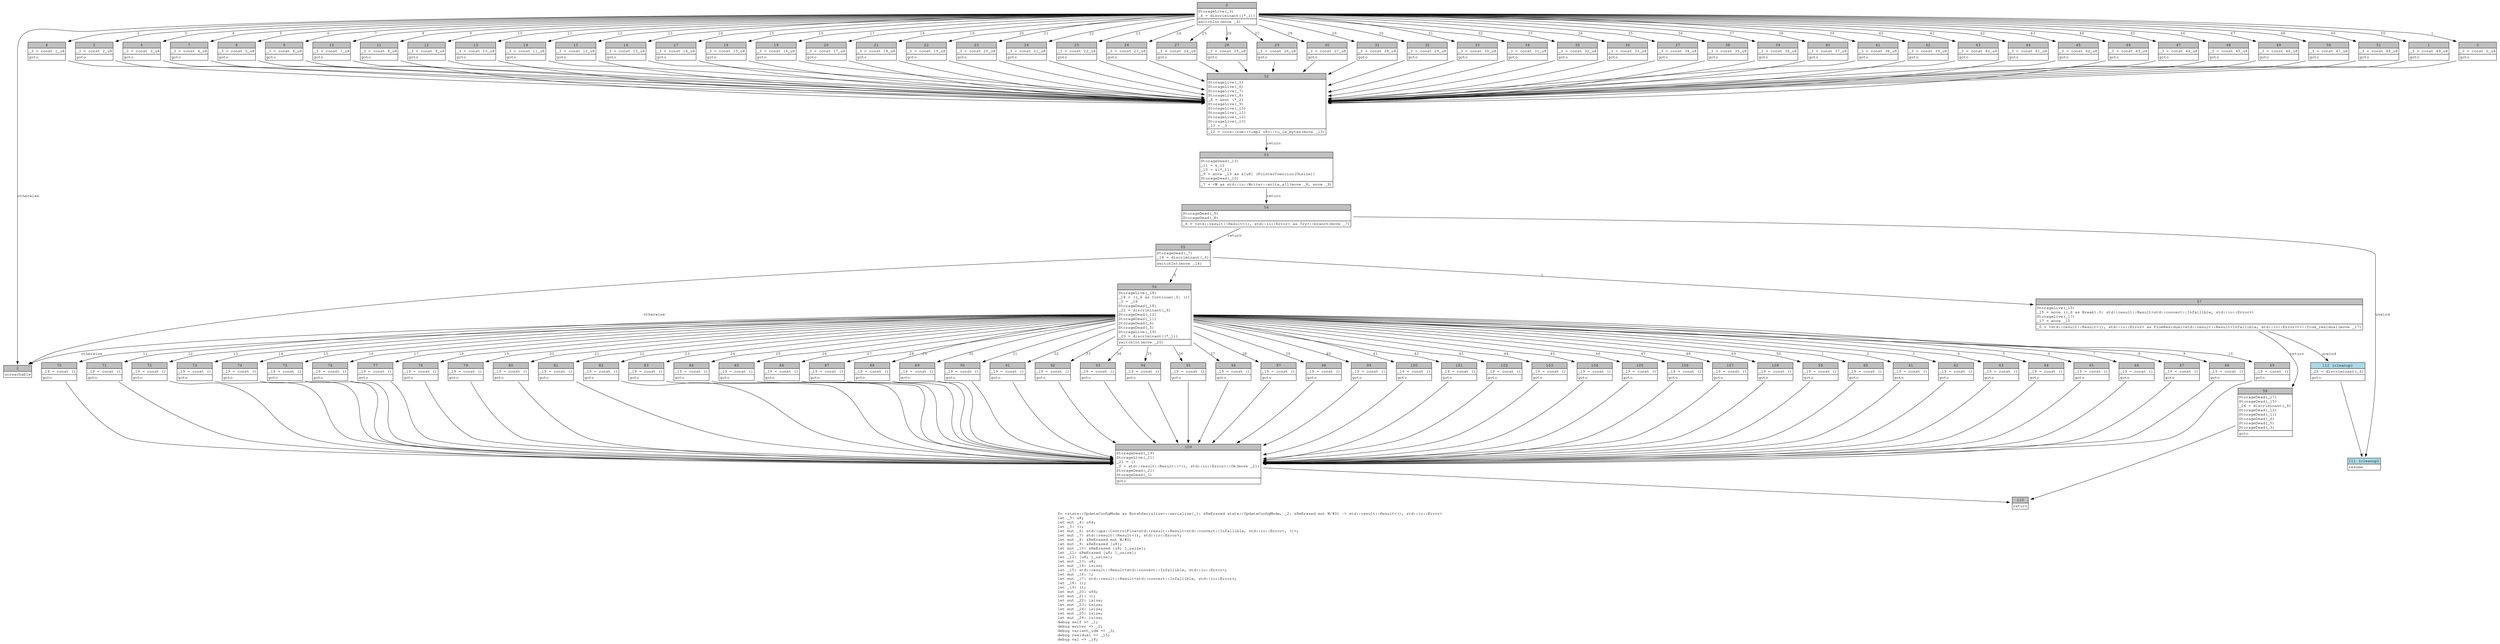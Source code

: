 digraph Mir_0_10928 {
    graph [fontname="Courier, monospace"];
    node [fontname="Courier, monospace"];
    edge [fontname="Courier, monospace"];
    label=<fn &lt;state::UpdateConfigMode as BorshSerialize&gt;::serialize(_1: &amp;ReErased state::UpdateConfigMode, _2: &amp;ReErased mut W/#0) -&gt; std::result::Result&lt;(), std::io::Error&gt;<br align="left"/>let _3: u8;<br align="left"/>let mut _4: u64;<br align="left"/>let _5: ();<br align="left"/>let mut _6: std::ops::ControlFlow&lt;std::result::Result&lt;std::convert::Infallible, std::io::Error&gt;, ()&gt;;<br align="left"/>let mut _7: std::result::Result&lt;(), std::io::Error&gt;;<br align="left"/>let mut _8: &amp;ReErased mut W/#0;<br align="left"/>let mut _9: &amp;ReErased [u8];<br align="left"/>let mut _10: &amp;ReErased [u8; 1_usize];<br align="left"/>let _11: &amp;ReErased [u8; 1_usize];<br align="left"/>let _12: [u8; 1_usize];<br align="left"/>let mut _13: u8;<br align="left"/>let mut _14: isize;<br align="left"/>let _15: std::result::Result&lt;std::convert::Infallible, std::io::Error&gt;;<br align="left"/>let mut _16: !;<br align="left"/>let mut _17: std::result::Result&lt;std::convert::Infallible, std::io::Error&gt;;<br align="left"/>let _18: ();<br align="left"/>let _19: ();<br align="left"/>let mut _20: u64;<br align="left"/>let mut _21: ();<br align="left"/>let mut _22: isize;<br align="left"/>let mut _23: isize;<br align="left"/>let mut _24: isize;<br align="left"/>let mut _25: isize;<br align="left"/>let mut _26: isize;<br align="left"/>debug self =&gt; _1;<br align="left"/>debug writer =&gt; _2;<br align="left"/>debug variant_idx =&gt; _3;<br align="left"/>debug residual =&gt; _15;<br align="left"/>debug val =&gt; _18;<br align="left"/>>;
    bb0__0_10928 [shape="none", label=<<table border="0" cellborder="1" cellspacing="0"><tr><td bgcolor="gray" align="center" colspan="1">0</td></tr><tr><td align="left" balign="left">StorageLive(_3)<br/>_4 = discriminant((*_1))<br/></td></tr><tr><td align="left">switchInt(move _4)</td></tr></table>>];
    bb1__0_10928 [shape="none", label=<<table border="0" cellborder="1" cellspacing="0"><tr><td bgcolor="gray" align="center" colspan="1">1</td></tr><tr><td align="left" balign="left">_3 = const 49_u8<br/></td></tr><tr><td align="left">goto</td></tr></table>>];
    bb2__0_10928 [shape="none", label=<<table border="0" cellborder="1" cellspacing="0"><tr><td bgcolor="gray" align="center" colspan="1">2</td></tr><tr><td align="left">unreachable</td></tr></table>>];
    bb3__0_10928 [shape="none", label=<<table border="0" cellborder="1" cellspacing="0"><tr><td bgcolor="gray" align="center" colspan="1">3</td></tr><tr><td align="left" balign="left">_3 = const 0_u8<br/></td></tr><tr><td align="left">goto</td></tr></table>>];
    bb4__0_10928 [shape="none", label=<<table border="0" cellborder="1" cellspacing="0"><tr><td bgcolor="gray" align="center" colspan="1">4</td></tr><tr><td align="left" balign="left">_3 = const 1_u8<br/></td></tr><tr><td align="left">goto</td></tr></table>>];
    bb5__0_10928 [shape="none", label=<<table border="0" cellborder="1" cellspacing="0"><tr><td bgcolor="gray" align="center" colspan="1">5</td></tr><tr><td align="left" balign="left">_3 = const 2_u8<br/></td></tr><tr><td align="left">goto</td></tr></table>>];
    bb6__0_10928 [shape="none", label=<<table border="0" cellborder="1" cellspacing="0"><tr><td bgcolor="gray" align="center" colspan="1">6</td></tr><tr><td align="left" balign="left">_3 = const 3_u8<br/></td></tr><tr><td align="left">goto</td></tr></table>>];
    bb7__0_10928 [shape="none", label=<<table border="0" cellborder="1" cellspacing="0"><tr><td bgcolor="gray" align="center" colspan="1">7</td></tr><tr><td align="left" balign="left">_3 = const 4_u8<br/></td></tr><tr><td align="left">goto</td></tr></table>>];
    bb8__0_10928 [shape="none", label=<<table border="0" cellborder="1" cellspacing="0"><tr><td bgcolor="gray" align="center" colspan="1">8</td></tr><tr><td align="left" balign="left">_3 = const 5_u8<br/></td></tr><tr><td align="left">goto</td></tr></table>>];
    bb9__0_10928 [shape="none", label=<<table border="0" cellborder="1" cellspacing="0"><tr><td bgcolor="gray" align="center" colspan="1">9</td></tr><tr><td align="left" balign="left">_3 = const 6_u8<br/></td></tr><tr><td align="left">goto</td></tr></table>>];
    bb10__0_10928 [shape="none", label=<<table border="0" cellborder="1" cellspacing="0"><tr><td bgcolor="gray" align="center" colspan="1">10</td></tr><tr><td align="left" balign="left">_3 = const 7_u8<br/></td></tr><tr><td align="left">goto</td></tr></table>>];
    bb11__0_10928 [shape="none", label=<<table border="0" cellborder="1" cellspacing="0"><tr><td bgcolor="gray" align="center" colspan="1">11</td></tr><tr><td align="left" balign="left">_3 = const 8_u8<br/></td></tr><tr><td align="left">goto</td></tr></table>>];
    bb12__0_10928 [shape="none", label=<<table border="0" cellborder="1" cellspacing="0"><tr><td bgcolor="gray" align="center" colspan="1">12</td></tr><tr><td align="left" balign="left">_3 = const 9_u8<br/></td></tr><tr><td align="left">goto</td></tr></table>>];
    bb13__0_10928 [shape="none", label=<<table border="0" cellborder="1" cellspacing="0"><tr><td bgcolor="gray" align="center" colspan="1">13</td></tr><tr><td align="left" balign="left">_3 = const 10_u8<br/></td></tr><tr><td align="left">goto</td></tr></table>>];
    bb14__0_10928 [shape="none", label=<<table border="0" cellborder="1" cellspacing="0"><tr><td bgcolor="gray" align="center" colspan="1">14</td></tr><tr><td align="left" balign="left">_3 = const 11_u8<br/></td></tr><tr><td align="left">goto</td></tr></table>>];
    bb15__0_10928 [shape="none", label=<<table border="0" cellborder="1" cellspacing="0"><tr><td bgcolor="gray" align="center" colspan="1">15</td></tr><tr><td align="left" balign="left">_3 = const 12_u8<br/></td></tr><tr><td align="left">goto</td></tr></table>>];
    bb16__0_10928 [shape="none", label=<<table border="0" cellborder="1" cellspacing="0"><tr><td bgcolor="gray" align="center" colspan="1">16</td></tr><tr><td align="left" balign="left">_3 = const 13_u8<br/></td></tr><tr><td align="left">goto</td></tr></table>>];
    bb17__0_10928 [shape="none", label=<<table border="0" cellborder="1" cellspacing="0"><tr><td bgcolor="gray" align="center" colspan="1">17</td></tr><tr><td align="left" balign="left">_3 = const 14_u8<br/></td></tr><tr><td align="left">goto</td></tr></table>>];
    bb18__0_10928 [shape="none", label=<<table border="0" cellborder="1" cellspacing="0"><tr><td bgcolor="gray" align="center" colspan="1">18</td></tr><tr><td align="left" balign="left">_3 = const 15_u8<br/></td></tr><tr><td align="left">goto</td></tr></table>>];
    bb19__0_10928 [shape="none", label=<<table border="0" cellborder="1" cellspacing="0"><tr><td bgcolor="gray" align="center" colspan="1">19</td></tr><tr><td align="left" balign="left">_3 = const 16_u8<br/></td></tr><tr><td align="left">goto</td></tr></table>>];
    bb20__0_10928 [shape="none", label=<<table border="0" cellborder="1" cellspacing="0"><tr><td bgcolor="gray" align="center" colspan="1">20</td></tr><tr><td align="left" balign="left">_3 = const 17_u8<br/></td></tr><tr><td align="left">goto</td></tr></table>>];
    bb21__0_10928 [shape="none", label=<<table border="0" cellborder="1" cellspacing="0"><tr><td bgcolor="gray" align="center" colspan="1">21</td></tr><tr><td align="left" balign="left">_3 = const 18_u8<br/></td></tr><tr><td align="left">goto</td></tr></table>>];
    bb22__0_10928 [shape="none", label=<<table border="0" cellborder="1" cellspacing="0"><tr><td bgcolor="gray" align="center" colspan="1">22</td></tr><tr><td align="left" balign="left">_3 = const 19_u8<br/></td></tr><tr><td align="left">goto</td></tr></table>>];
    bb23__0_10928 [shape="none", label=<<table border="0" cellborder="1" cellspacing="0"><tr><td bgcolor="gray" align="center" colspan="1">23</td></tr><tr><td align="left" balign="left">_3 = const 20_u8<br/></td></tr><tr><td align="left">goto</td></tr></table>>];
    bb24__0_10928 [shape="none", label=<<table border="0" cellborder="1" cellspacing="0"><tr><td bgcolor="gray" align="center" colspan="1">24</td></tr><tr><td align="left" balign="left">_3 = const 21_u8<br/></td></tr><tr><td align="left">goto</td></tr></table>>];
    bb25__0_10928 [shape="none", label=<<table border="0" cellborder="1" cellspacing="0"><tr><td bgcolor="gray" align="center" colspan="1">25</td></tr><tr><td align="left" balign="left">_3 = const 22_u8<br/></td></tr><tr><td align="left">goto</td></tr></table>>];
    bb26__0_10928 [shape="none", label=<<table border="0" cellborder="1" cellspacing="0"><tr><td bgcolor="gray" align="center" colspan="1">26</td></tr><tr><td align="left" balign="left">_3 = const 23_u8<br/></td></tr><tr><td align="left">goto</td></tr></table>>];
    bb27__0_10928 [shape="none", label=<<table border="0" cellborder="1" cellspacing="0"><tr><td bgcolor="gray" align="center" colspan="1">27</td></tr><tr><td align="left" balign="left">_3 = const 24_u8<br/></td></tr><tr><td align="left">goto</td></tr></table>>];
    bb28__0_10928 [shape="none", label=<<table border="0" cellborder="1" cellspacing="0"><tr><td bgcolor="gray" align="center" colspan="1">28</td></tr><tr><td align="left" balign="left">_3 = const 25_u8<br/></td></tr><tr><td align="left">goto</td></tr></table>>];
    bb29__0_10928 [shape="none", label=<<table border="0" cellborder="1" cellspacing="0"><tr><td bgcolor="gray" align="center" colspan="1">29</td></tr><tr><td align="left" balign="left">_3 = const 26_u8<br/></td></tr><tr><td align="left">goto</td></tr></table>>];
    bb30__0_10928 [shape="none", label=<<table border="0" cellborder="1" cellspacing="0"><tr><td bgcolor="gray" align="center" colspan="1">30</td></tr><tr><td align="left" balign="left">_3 = const 27_u8<br/></td></tr><tr><td align="left">goto</td></tr></table>>];
    bb31__0_10928 [shape="none", label=<<table border="0" cellborder="1" cellspacing="0"><tr><td bgcolor="gray" align="center" colspan="1">31</td></tr><tr><td align="left" balign="left">_3 = const 28_u8<br/></td></tr><tr><td align="left">goto</td></tr></table>>];
    bb32__0_10928 [shape="none", label=<<table border="0" cellborder="1" cellspacing="0"><tr><td bgcolor="gray" align="center" colspan="1">32</td></tr><tr><td align="left" balign="left">_3 = const 29_u8<br/></td></tr><tr><td align="left">goto</td></tr></table>>];
    bb33__0_10928 [shape="none", label=<<table border="0" cellborder="1" cellspacing="0"><tr><td bgcolor="gray" align="center" colspan="1">33</td></tr><tr><td align="left" balign="left">_3 = const 30_u8<br/></td></tr><tr><td align="left">goto</td></tr></table>>];
    bb34__0_10928 [shape="none", label=<<table border="0" cellborder="1" cellspacing="0"><tr><td bgcolor="gray" align="center" colspan="1">34</td></tr><tr><td align="left" balign="left">_3 = const 31_u8<br/></td></tr><tr><td align="left">goto</td></tr></table>>];
    bb35__0_10928 [shape="none", label=<<table border="0" cellborder="1" cellspacing="0"><tr><td bgcolor="gray" align="center" colspan="1">35</td></tr><tr><td align="left" balign="left">_3 = const 32_u8<br/></td></tr><tr><td align="left">goto</td></tr></table>>];
    bb36__0_10928 [shape="none", label=<<table border="0" cellborder="1" cellspacing="0"><tr><td bgcolor="gray" align="center" colspan="1">36</td></tr><tr><td align="left" balign="left">_3 = const 33_u8<br/></td></tr><tr><td align="left">goto</td></tr></table>>];
    bb37__0_10928 [shape="none", label=<<table border="0" cellborder="1" cellspacing="0"><tr><td bgcolor="gray" align="center" colspan="1">37</td></tr><tr><td align="left" balign="left">_3 = const 34_u8<br/></td></tr><tr><td align="left">goto</td></tr></table>>];
    bb38__0_10928 [shape="none", label=<<table border="0" cellborder="1" cellspacing="0"><tr><td bgcolor="gray" align="center" colspan="1">38</td></tr><tr><td align="left" balign="left">_3 = const 35_u8<br/></td></tr><tr><td align="left">goto</td></tr></table>>];
    bb39__0_10928 [shape="none", label=<<table border="0" cellborder="1" cellspacing="0"><tr><td bgcolor="gray" align="center" colspan="1">39</td></tr><tr><td align="left" balign="left">_3 = const 36_u8<br/></td></tr><tr><td align="left">goto</td></tr></table>>];
    bb40__0_10928 [shape="none", label=<<table border="0" cellborder="1" cellspacing="0"><tr><td bgcolor="gray" align="center" colspan="1">40</td></tr><tr><td align="left" balign="left">_3 = const 37_u8<br/></td></tr><tr><td align="left">goto</td></tr></table>>];
    bb41__0_10928 [shape="none", label=<<table border="0" cellborder="1" cellspacing="0"><tr><td bgcolor="gray" align="center" colspan="1">41</td></tr><tr><td align="left" balign="left">_3 = const 38_u8<br/></td></tr><tr><td align="left">goto</td></tr></table>>];
    bb42__0_10928 [shape="none", label=<<table border="0" cellborder="1" cellspacing="0"><tr><td bgcolor="gray" align="center" colspan="1">42</td></tr><tr><td align="left" balign="left">_3 = const 39_u8<br/></td></tr><tr><td align="left">goto</td></tr></table>>];
    bb43__0_10928 [shape="none", label=<<table border="0" cellborder="1" cellspacing="0"><tr><td bgcolor="gray" align="center" colspan="1">43</td></tr><tr><td align="left" balign="left">_3 = const 40_u8<br/></td></tr><tr><td align="left">goto</td></tr></table>>];
    bb44__0_10928 [shape="none", label=<<table border="0" cellborder="1" cellspacing="0"><tr><td bgcolor="gray" align="center" colspan="1">44</td></tr><tr><td align="left" balign="left">_3 = const 41_u8<br/></td></tr><tr><td align="left">goto</td></tr></table>>];
    bb45__0_10928 [shape="none", label=<<table border="0" cellborder="1" cellspacing="0"><tr><td bgcolor="gray" align="center" colspan="1">45</td></tr><tr><td align="left" balign="left">_3 = const 42_u8<br/></td></tr><tr><td align="left">goto</td></tr></table>>];
    bb46__0_10928 [shape="none", label=<<table border="0" cellborder="1" cellspacing="0"><tr><td bgcolor="gray" align="center" colspan="1">46</td></tr><tr><td align="left" balign="left">_3 = const 43_u8<br/></td></tr><tr><td align="left">goto</td></tr></table>>];
    bb47__0_10928 [shape="none", label=<<table border="0" cellborder="1" cellspacing="0"><tr><td bgcolor="gray" align="center" colspan="1">47</td></tr><tr><td align="left" balign="left">_3 = const 44_u8<br/></td></tr><tr><td align="left">goto</td></tr></table>>];
    bb48__0_10928 [shape="none", label=<<table border="0" cellborder="1" cellspacing="0"><tr><td bgcolor="gray" align="center" colspan="1">48</td></tr><tr><td align="left" balign="left">_3 = const 45_u8<br/></td></tr><tr><td align="left">goto</td></tr></table>>];
    bb49__0_10928 [shape="none", label=<<table border="0" cellborder="1" cellspacing="0"><tr><td bgcolor="gray" align="center" colspan="1">49</td></tr><tr><td align="left" balign="left">_3 = const 46_u8<br/></td></tr><tr><td align="left">goto</td></tr></table>>];
    bb50__0_10928 [shape="none", label=<<table border="0" cellborder="1" cellspacing="0"><tr><td bgcolor="gray" align="center" colspan="1">50</td></tr><tr><td align="left" balign="left">_3 = const 47_u8<br/></td></tr><tr><td align="left">goto</td></tr></table>>];
    bb51__0_10928 [shape="none", label=<<table border="0" cellborder="1" cellspacing="0"><tr><td bgcolor="gray" align="center" colspan="1">51</td></tr><tr><td align="left" balign="left">_3 = const 48_u8<br/></td></tr><tr><td align="left">goto</td></tr></table>>];
    bb52__0_10928 [shape="none", label=<<table border="0" cellborder="1" cellspacing="0"><tr><td bgcolor="gray" align="center" colspan="1">52</td></tr><tr><td align="left" balign="left">StorageLive(_5)<br/>StorageLive(_6)<br/>StorageLive(_7)<br/>StorageLive(_8)<br/>_8 = &amp;mut (*_2)<br/>StorageLive(_9)<br/>StorageLive(_10)<br/>StorageLive(_11)<br/>StorageLive(_12)<br/>StorageLive(_13)<br/>_13 = _3<br/></td></tr><tr><td align="left">_12 = core::num::&lt;impl u8&gt;::to_le_bytes(move _13)</td></tr></table>>];
    bb53__0_10928 [shape="none", label=<<table border="0" cellborder="1" cellspacing="0"><tr><td bgcolor="gray" align="center" colspan="1">53</td></tr><tr><td align="left" balign="left">StorageDead(_13)<br/>_11 = &amp;_12<br/>_10 = &amp;(*_11)<br/>_9 = move _10 as &amp;[u8] (PointerCoercion(Unsize))<br/>StorageDead(_10)<br/></td></tr><tr><td align="left">_7 = &lt;W as std::io::Write&gt;::write_all(move _8, move _9)</td></tr></table>>];
    bb54__0_10928 [shape="none", label=<<table border="0" cellborder="1" cellspacing="0"><tr><td bgcolor="gray" align="center" colspan="1">54</td></tr><tr><td align="left" balign="left">StorageDead(_9)<br/>StorageDead(_8)<br/></td></tr><tr><td align="left">_6 = &lt;std::result::Result&lt;(), std::io::Error&gt; as Try&gt;::branch(move _7)</td></tr></table>>];
    bb55__0_10928 [shape="none", label=<<table border="0" cellborder="1" cellspacing="0"><tr><td bgcolor="gray" align="center" colspan="1">55</td></tr><tr><td align="left" balign="left">StorageDead(_7)<br/>_14 = discriminant(_6)<br/></td></tr><tr><td align="left">switchInt(move _14)</td></tr></table>>];
    bb56__0_10928 [shape="none", label=<<table border="0" cellborder="1" cellspacing="0"><tr><td bgcolor="gray" align="center" colspan="1">56</td></tr><tr><td align="left" balign="left">StorageLive(_18)<br/>_18 = ((_6 as Continue).0: ())<br/>_5 = _18<br/>StorageDead(_18)<br/>_22 = discriminant(_6)<br/>StorageDead(_12)<br/>StorageDead(_11)<br/>StorageDead(_6)<br/>StorageDead(_5)<br/>StorageLive(_19)<br/>_20 = discriminant((*_1))<br/></td></tr><tr><td align="left">switchInt(move _20)</td></tr></table>>];
    bb57__0_10928 [shape="none", label=<<table border="0" cellborder="1" cellspacing="0"><tr><td bgcolor="gray" align="center" colspan="1">57</td></tr><tr><td align="left" balign="left">StorageLive(_15)<br/>_15 = move ((_6 as Break).0: std::result::Result&lt;std::convert::Infallible, std::io::Error&gt;)<br/>StorageLive(_17)<br/>_17 = move _15<br/></td></tr><tr><td align="left">_0 = &lt;std::result::Result&lt;(), std::io::Error&gt; as FromResidual&lt;std::result::Result&lt;Infallible, std::io::Error&gt;&gt;&gt;::from_residual(move _17)</td></tr></table>>];
    bb58__0_10928 [shape="none", label=<<table border="0" cellborder="1" cellspacing="0"><tr><td bgcolor="gray" align="center" colspan="1">58</td></tr><tr><td align="left" balign="left">StorageDead(_17)<br/>StorageDead(_15)<br/>_24 = discriminant(_6)<br/>StorageDead(_12)<br/>StorageDead(_11)<br/>StorageDead(_6)<br/>StorageDead(_5)<br/>StorageDead(_3)<br/></td></tr><tr><td align="left">goto</td></tr></table>>];
    bb59__0_10928 [shape="none", label=<<table border="0" cellborder="1" cellspacing="0"><tr><td bgcolor="gray" align="center" colspan="1">59</td></tr><tr><td align="left" balign="left">_19 = const ()<br/></td></tr><tr><td align="left">goto</td></tr></table>>];
    bb60__0_10928 [shape="none", label=<<table border="0" cellborder="1" cellspacing="0"><tr><td bgcolor="gray" align="center" colspan="1">60</td></tr><tr><td align="left" balign="left">_19 = const ()<br/></td></tr><tr><td align="left">goto</td></tr></table>>];
    bb61__0_10928 [shape="none", label=<<table border="0" cellborder="1" cellspacing="0"><tr><td bgcolor="gray" align="center" colspan="1">61</td></tr><tr><td align="left" balign="left">_19 = const ()<br/></td></tr><tr><td align="left">goto</td></tr></table>>];
    bb62__0_10928 [shape="none", label=<<table border="0" cellborder="1" cellspacing="0"><tr><td bgcolor="gray" align="center" colspan="1">62</td></tr><tr><td align="left" balign="left">_19 = const ()<br/></td></tr><tr><td align="left">goto</td></tr></table>>];
    bb63__0_10928 [shape="none", label=<<table border="0" cellborder="1" cellspacing="0"><tr><td bgcolor="gray" align="center" colspan="1">63</td></tr><tr><td align="left" balign="left">_19 = const ()<br/></td></tr><tr><td align="left">goto</td></tr></table>>];
    bb64__0_10928 [shape="none", label=<<table border="0" cellborder="1" cellspacing="0"><tr><td bgcolor="gray" align="center" colspan="1">64</td></tr><tr><td align="left" balign="left">_19 = const ()<br/></td></tr><tr><td align="left">goto</td></tr></table>>];
    bb65__0_10928 [shape="none", label=<<table border="0" cellborder="1" cellspacing="0"><tr><td bgcolor="gray" align="center" colspan="1">65</td></tr><tr><td align="left" balign="left">_19 = const ()<br/></td></tr><tr><td align="left">goto</td></tr></table>>];
    bb66__0_10928 [shape="none", label=<<table border="0" cellborder="1" cellspacing="0"><tr><td bgcolor="gray" align="center" colspan="1">66</td></tr><tr><td align="left" balign="left">_19 = const ()<br/></td></tr><tr><td align="left">goto</td></tr></table>>];
    bb67__0_10928 [shape="none", label=<<table border="0" cellborder="1" cellspacing="0"><tr><td bgcolor="gray" align="center" colspan="1">67</td></tr><tr><td align="left" balign="left">_19 = const ()<br/></td></tr><tr><td align="left">goto</td></tr></table>>];
    bb68__0_10928 [shape="none", label=<<table border="0" cellborder="1" cellspacing="0"><tr><td bgcolor="gray" align="center" colspan="1">68</td></tr><tr><td align="left" balign="left">_19 = const ()<br/></td></tr><tr><td align="left">goto</td></tr></table>>];
    bb69__0_10928 [shape="none", label=<<table border="0" cellborder="1" cellspacing="0"><tr><td bgcolor="gray" align="center" colspan="1">69</td></tr><tr><td align="left" balign="left">_19 = const ()<br/></td></tr><tr><td align="left">goto</td></tr></table>>];
    bb70__0_10928 [shape="none", label=<<table border="0" cellborder="1" cellspacing="0"><tr><td bgcolor="gray" align="center" colspan="1">70</td></tr><tr><td align="left" balign="left">_19 = const ()<br/></td></tr><tr><td align="left">goto</td></tr></table>>];
    bb71__0_10928 [shape="none", label=<<table border="0" cellborder="1" cellspacing="0"><tr><td bgcolor="gray" align="center" colspan="1">71</td></tr><tr><td align="left" balign="left">_19 = const ()<br/></td></tr><tr><td align="left">goto</td></tr></table>>];
    bb72__0_10928 [shape="none", label=<<table border="0" cellborder="1" cellspacing="0"><tr><td bgcolor="gray" align="center" colspan="1">72</td></tr><tr><td align="left" balign="left">_19 = const ()<br/></td></tr><tr><td align="left">goto</td></tr></table>>];
    bb73__0_10928 [shape="none", label=<<table border="0" cellborder="1" cellspacing="0"><tr><td bgcolor="gray" align="center" colspan="1">73</td></tr><tr><td align="left" balign="left">_19 = const ()<br/></td></tr><tr><td align="left">goto</td></tr></table>>];
    bb74__0_10928 [shape="none", label=<<table border="0" cellborder="1" cellspacing="0"><tr><td bgcolor="gray" align="center" colspan="1">74</td></tr><tr><td align="left" balign="left">_19 = const ()<br/></td></tr><tr><td align="left">goto</td></tr></table>>];
    bb75__0_10928 [shape="none", label=<<table border="0" cellborder="1" cellspacing="0"><tr><td bgcolor="gray" align="center" colspan="1">75</td></tr><tr><td align="left" balign="left">_19 = const ()<br/></td></tr><tr><td align="left">goto</td></tr></table>>];
    bb76__0_10928 [shape="none", label=<<table border="0" cellborder="1" cellspacing="0"><tr><td bgcolor="gray" align="center" colspan="1">76</td></tr><tr><td align="left" balign="left">_19 = const ()<br/></td></tr><tr><td align="left">goto</td></tr></table>>];
    bb77__0_10928 [shape="none", label=<<table border="0" cellborder="1" cellspacing="0"><tr><td bgcolor="gray" align="center" colspan="1">77</td></tr><tr><td align="left" balign="left">_19 = const ()<br/></td></tr><tr><td align="left">goto</td></tr></table>>];
    bb78__0_10928 [shape="none", label=<<table border="0" cellborder="1" cellspacing="0"><tr><td bgcolor="gray" align="center" colspan="1">78</td></tr><tr><td align="left" balign="left">_19 = const ()<br/></td></tr><tr><td align="left">goto</td></tr></table>>];
    bb79__0_10928 [shape="none", label=<<table border="0" cellborder="1" cellspacing="0"><tr><td bgcolor="gray" align="center" colspan="1">79</td></tr><tr><td align="left" balign="left">_19 = const ()<br/></td></tr><tr><td align="left">goto</td></tr></table>>];
    bb80__0_10928 [shape="none", label=<<table border="0" cellborder="1" cellspacing="0"><tr><td bgcolor="gray" align="center" colspan="1">80</td></tr><tr><td align="left" balign="left">_19 = const ()<br/></td></tr><tr><td align="left">goto</td></tr></table>>];
    bb81__0_10928 [shape="none", label=<<table border="0" cellborder="1" cellspacing="0"><tr><td bgcolor="gray" align="center" colspan="1">81</td></tr><tr><td align="left" balign="left">_19 = const ()<br/></td></tr><tr><td align="left">goto</td></tr></table>>];
    bb82__0_10928 [shape="none", label=<<table border="0" cellborder="1" cellspacing="0"><tr><td bgcolor="gray" align="center" colspan="1">82</td></tr><tr><td align="left" balign="left">_19 = const ()<br/></td></tr><tr><td align="left">goto</td></tr></table>>];
    bb83__0_10928 [shape="none", label=<<table border="0" cellborder="1" cellspacing="0"><tr><td bgcolor="gray" align="center" colspan="1">83</td></tr><tr><td align="left" balign="left">_19 = const ()<br/></td></tr><tr><td align="left">goto</td></tr></table>>];
    bb84__0_10928 [shape="none", label=<<table border="0" cellborder="1" cellspacing="0"><tr><td bgcolor="gray" align="center" colspan="1">84</td></tr><tr><td align="left" balign="left">_19 = const ()<br/></td></tr><tr><td align="left">goto</td></tr></table>>];
    bb85__0_10928 [shape="none", label=<<table border="0" cellborder="1" cellspacing="0"><tr><td bgcolor="gray" align="center" colspan="1">85</td></tr><tr><td align="left" balign="left">_19 = const ()<br/></td></tr><tr><td align="left">goto</td></tr></table>>];
    bb86__0_10928 [shape="none", label=<<table border="0" cellborder="1" cellspacing="0"><tr><td bgcolor="gray" align="center" colspan="1">86</td></tr><tr><td align="left" balign="left">_19 = const ()<br/></td></tr><tr><td align="left">goto</td></tr></table>>];
    bb87__0_10928 [shape="none", label=<<table border="0" cellborder="1" cellspacing="0"><tr><td bgcolor="gray" align="center" colspan="1">87</td></tr><tr><td align="left" balign="left">_19 = const ()<br/></td></tr><tr><td align="left">goto</td></tr></table>>];
    bb88__0_10928 [shape="none", label=<<table border="0" cellborder="1" cellspacing="0"><tr><td bgcolor="gray" align="center" colspan="1">88</td></tr><tr><td align="left" balign="left">_19 = const ()<br/></td></tr><tr><td align="left">goto</td></tr></table>>];
    bb89__0_10928 [shape="none", label=<<table border="0" cellborder="1" cellspacing="0"><tr><td bgcolor="gray" align="center" colspan="1">89</td></tr><tr><td align="left" balign="left">_19 = const ()<br/></td></tr><tr><td align="left">goto</td></tr></table>>];
    bb90__0_10928 [shape="none", label=<<table border="0" cellborder="1" cellspacing="0"><tr><td bgcolor="gray" align="center" colspan="1">90</td></tr><tr><td align="left" balign="left">_19 = const ()<br/></td></tr><tr><td align="left">goto</td></tr></table>>];
    bb91__0_10928 [shape="none", label=<<table border="0" cellborder="1" cellspacing="0"><tr><td bgcolor="gray" align="center" colspan="1">91</td></tr><tr><td align="left" balign="left">_19 = const ()<br/></td></tr><tr><td align="left">goto</td></tr></table>>];
    bb92__0_10928 [shape="none", label=<<table border="0" cellborder="1" cellspacing="0"><tr><td bgcolor="gray" align="center" colspan="1">92</td></tr><tr><td align="left" balign="left">_19 = const ()<br/></td></tr><tr><td align="left">goto</td></tr></table>>];
    bb93__0_10928 [shape="none", label=<<table border="0" cellborder="1" cellspacing="0"><tr><td bgcolor="gray" align="center" colspan="1">93</td></tr><tr><td align="left" balign="left">_19 = const ()<br/></td></tr><tr><td align="left">goto</td></tr></table>>];
    bb94__0_10928 [shape="none", label=<<table border="0" cellborder="1" cellspacing="0"><tr><td bgcolor="gray" align="center" colspan="1">94</td></tr><tr><td align="left" balign="left">_19 = const ()<br/></td></tr><tr><td align="left">goto</td></tr></table>>];
    bb95__0_10928 [shape="none", label=<<table border="0" cellborder="1" cellspacing="0"><tr><td bgcolor="gray" align="center" colspan="1">95</td></tr><tr><td align="left" balign="left">_19 = const ()<br/></td></tr><tr><td align="left">goto</td></tr></table>>];
    bb96__0_10928 [shape="none", label=<<table border="0" cellborder="1" cellspacing="0"><tr><td bgcolor="gray" align="center" colspan="1">96</td></tr><tr><td align="left" balign="left">_19 = const ()<br/></td></tr><tr><td align="left">goto</td></tr></table>>];
    bb97__0_10928 [shape="none", label=<<table border="0" cellborder="1" cellspacing="0"><tr><td bgcolor="gray" align="center" colspan="1">97</td></tr><tr><td align="left" balign="left">_19 = const ()<br/></td></tr><tr><td align="left">goto</td></tr></table>>];
    bb98__0_10928 [shape="none", label=<<table border="0" cellborder="1" cellspacing="0"><tr><td bgcolor="gray" align="center" colspan="1">98</td></tr><tr><td align="left" balign="left">_19 = const ()<br/></td></tr><tr><td align="left">goto</td></tr></table>>];
    bb99__0_10928 [shape="none", label=<<table border="0" cellborder="1" cellspacing="0"><tr><td bgcolor="gray" align="center" colspan="1">99</td></tr><tr><td align="left" balign="left">_19 = const ()<br/></td></tr><tr><td align="left">goto</td></tr></table>>];
    bb100__0_10928 [shape="none", label=<<table border="0" cellborder="1" cellspacing="0"><tr><td bgcolor="gray" align="center" colspan="1">100</td></tr><tr><td align="left" balign="left">_19 = const ()<br/></td></tr><tr><td align="left">goto</td></tr></table>>];
    bb101__0_10928 [shape="none", label=<<table border="0" cellborder="1" cellspacing="0"><tr><td bgcolor="gray" align="center" colspan="1">101</td></tr><tr><td align="left" balign="left">_19 = const ()<br/></td></tr><tr><td align="left">goto</td></tr></table>>];
    bb102__0_10928 [shape="none", label=<<table border="0" cellborder="1" cellspacing="0"><tr><td bgcolor="gray" align="center" colspan="1">102</td></tr><tr><td align="left" balign="left">_19 = const ()<br/></td></tr><tr><td align="left">goto</td></tr></table>>];
    bb103__0_10928 [shape="none", label=<<table border="0" cellborder="1" cellspacing="0"><tr><td bgcolor="gray" align="center" colspan="1">103</td></tr><tr><td align="left" balign="left">_19 = const ()<br/></td></tr><tr><td align="left">goto</td></tr></table>>];
    bb104__0_10928 [shape="none", label=<<table border="0" cellborder="1" cellspacing="0"><tr><td bgcolor="gray" align="center" colspan="1">104</td></tr><tr><td align="left" balign="left">_19 = const ()<br/></td></tr><tr><td align="left">goto</td></tr></table>>];
    bb105__0_10928 [shape="none", label=<<table border="0" cellborder="1" cellspacing="0"><tr><td bgcolor="gray" align="center" colspan="1">105</td></tr><tr><td align="left" balign="left">_19 = const ()<br/></td></tr><tr><td align="left">goto</td></tr></table>>];
    bb106__0_10928 [shape="none", label=<<table border="0" cellborder="1" cellspacing="0"><tr><td bgcolor="gray" align="center" colspan="1">106</td></tr><tr><td align="left" balign="left">_19 = const ()<br/></td></tr><tr><td align="left">goto</td></tr></table>>];
    bb107__0_10928 [shape="none", label=<<table border="0" cellborder="1" cellspacing="0"><tr><td bgcolor="gray" align="center" colspan="1">107</td></tr><tr><td align="left" balign="left">_19 = const ()<br/></td></tr><tr><td align="left">goto</td></tr></table>>];
    bb108__0_10928 [shape="none", label=<<table border="0" cellborder="1" cellspacing="0"><tr><td bgcolor="gray" align="center" colspan="1">108</td></tr><tr><td align="left" balign="left">_19 = const ()<br/></td></tr><tr><td align="left">goto</td></tr></table>>];
    bb109__0_10928 [shape="none", label=<<table border="0" cellborder="1" cellspacing="0"><tr><td bgcolor="gray" align="center" colspan="1">109</td></tr><tr><td align="left" balign="left">StorageDead(_19)<br/>StorageLive(_21)<br/>_21 = ()<br/>_0 = std::result::Result::&lt;(), std::io::Error&gt;::Ok(move _21)<br/>StorageDead(_21)<br/>StorageDead(_3)<br/></td></tr><tr><td align="left">goto</td></tr></table>>];
    bb110__0_10928 [shape="none", label=<<table border="0" cellborder="1" cellspacing="0"><tr><td bgcolor="gray" align="center" colspan="1">110</td></tr><tr><td align="left">return</td></tr></table>>];
    bb111__0_10928 [shape="none", label=<<table border="0" cellborder="1" cellspacing="0"><tr><td bgcolor="lightblue" align="center" colspan="1">111 (cleanup)</td></tr><tr><td align="left">resume</td></tr></table>>];
    bb112__0_10928 [shape="none", label=<<table border="0" cellborder="1" cellspacing="0"><tr><td bgcolor="lightblue" align="center" colspan="1">112 (cleanup)</td></tr><tr><td align="left" balign="left">_26 = discriminant(_6)<br/></td></tr><tr><td align="left">goto</td></tr></table>>];
    bb0__0_10928 -> bb3__0_10928 [label="1"];
    bb0__0_10928 -> bb4__0_10928 [label="2"];
    bb0__0_10928 -> bb5__0_10928 [label="3"];
    bb0__0_10928 -> bb6__0_10928 [label="4"];
    bb0__0_10928 -> bb7__0_10928 [label="5"];
    bb0__0_10928 -> bb8__0_10928 [label="6"];
    bb0__0_10928 -> bb9__0_10928 [label="7"];
    bb0__0_10928 -> bb10__0_10928 [label="8"];
    bb0__0_10928 -> bb11__0_10928 [label="9"];
    bb0__0_10928 -> bb12__0_10928 [label="10"];
    bb0__0_10928 -> bb13__0_10928 [label="11"];
    bb0__0_10928 -> bb14__0_10928 [label="12"];
    bb0__0_10928 -> bb15__0_10928 [label="13"];
    bb0__0_10928 -> bb16__0_10928 [label="14"];
    bb0__0_10928 -> bb17__0_10928 [label="15"];
    bb0__0_10928 -> bb18__0_10928 [label="16"];
    bb0__0_10928 -> bb19__0_10928 [label="17"];
    bb0__0_10928 -> bb20__0_10928 [label="18"];
    bb0__0_10928 -> bb21__0_10928 [label="19"];
    bb0__0_10928 -> bb22__0_10928 [label="20"];
    bb0__0_10928 -> bb23__0_10928 [label="21"];
    bb0__0_10928 -> bb24__0_10928 [label="22"];
    bb0__0_10928 -> bb25__0_10928 [label="23"];
    bb0__0_10928 -> bb26__0_10928 [label="24"];
    bb0__0_10928 -> bb27__0_10928 [label="25"];
    bb0__0_10928 -> bb28__0_10928 [label="26"];
    bb0__0_10928 -> bb29__0_10928 [label="27"];
    bb0__0_10928 -> bb30__0_10928 [label="28"];
    bb0__0_10928 -> bb31__0_10928 [label="29"];
    bb0__0_10928 -> bb32__0_10928 [label="30"];
    bb0__0_10928 -> bb33__0_10928 [label="31"];
    bb0__0_10928 -> bb34__0_10928 [label="32"];
    bb0__0_10928 -> bb35__0_10928 [label="33"];
    bb0__0_10928 -> bb36__0_10928 [label="34"];
    bb0__0_10928 -> bb37__0_10928 [label="35"];
    bb0__0_10928 -> bb38__0_10928 [label="36"];
    bb0__0_10928 -> bb39__0_10928 [label="37"];
    bb0__0_10928 -> bb40__0_10928 [label="38"];
    bb0__0_10928 -> bb41__0_10928 [label="39"];
    bb0__0_10928 -> bb42__0_10928 [label="40"];
    bb0__0_10928 -> bb43__0_10928 [label="41"];
    bb0__0_10928 -> bb44__0_10928 [label="42"];
    bb0__0_10928 -> bb45__0_10928 [label="43"];
    bb0__0_10928 -> bb46__0_10928 [label="44"];
    bb0__0_10928 -> bb47__0_10928 [label="45"];
    bb0__0_10928 -> bb48__0_10928 [label="46"];
    bb0__0_10928 -> bb49__0_10928 [label="47"];
    bb0__0_10928 -> bb50__0_10928 [label="48"];
    bb0__0_10928 -> bb51__0_10928 [label="49"];
    bb0__0_10928 -> bb1__0_10928 [label="50"];
    bb0__0_10928 -> bb2__0_10928 [label="otherwise"];
    bb1__0_10928 -> bb52__0_10928 [label=""];
    bb3__0_10928 -> bb52__0_10928 [label=""];
    bb4__0_10928 -> bb52__0_10928 [label=""];
    bb5__0_10928 -> bb52__0_10928 [label=""];
    bb6__0_10928 -> bb52__0_10928 [label=""];
    bb7__0_10928 -> bb52__0_10928 [label=""];
    bb8__0_10928 -> bb52__0_10928 [label=""];
    bb9__0_10928 -> bb52__0_10928 [label=""];
    bb10__0_10928 -> bb52__0_10928 [label=""];
    bb11__0_10928 -> bb52__0_10928 [label=""];
    bb12__0_10928 -> bb52__0_10928 [label=""];
    bb13__0_10928 -> bb52__0_10928 [label=""];
    bb14__0_10928 -> bb52__0_10928 [label=""];
    bb15__0_10928 -> bb52__0_10928 [label=""];
    bb16__0_10928 -> bb52__0_10928 [label=""];
    bb17__0_10928 -> bb52__0_10928 [label=""];
    bb18__0_10928 -> bb52__0_10928 [label=""];
    bb19__0_10928 -> bb52__0_10928 [label=""];
    bb20__0_10928 -> bb52__0_10928 [label=""];
    bb21__0_10928 -> bb52__0_10928 [label=""];
    bb22__0_10928 -> bb52__0_10928 [label=""];
    bb23__0_10928 -> bb52__0_10928 [label=""];
    bb24__0_10928 -> bb52__0_10928 [label=""];
    bb25__0_10928 -> bb52__0_10928 [label=""];
    bb26__0_10928 -> bb52__0_10928 [label=""];
    bb27__0_10928 -> bb52__0_10928 [label=""];
    bb28__0_10928 -> bb52__0_10928 [label=""];
    bb29__0_10928 -> bb52__0_10928 [label=""];
    bb30__0_10928 -> bb52__0_10928 [label=""];
    bb31__0_10928 -> bb52__0_10928 [label=""];
    bb32__0_10928 -> bb52__0_10928 [label=""];
    bb33__0_10928 -> bb52__0_10928 [label=""];
    bb34__0_10928 -> bb52__0_10928 [label=""];
    bb35__0_10928 -> bb52__0_10928 [label=""];
    bb36__0_10928 -> bb52__0_10928 [label=""];
    bb37__0_10928 -> bb52__0_10928 [label=""];
    bb38__0_10928 -> bb52__0_10928 [label=""];
    bb39__0_10928 -> bb52__0_10928 [label=""];
    bb40__0_10928 -> bb52__0_10928 [label=""];
    bb41__0_10928 -> bb52__0_10928 [label=""];
    bb42__0_10928 -> bb52__0_10928 [label=""];
    bb43__0_10928 -> bb52__0_10928 [label=""];
    bb44__0_10928 -> bb52__0_10928 [label=""];
    bb45__0_10928 -> bb52__0_10928 [label=""];
    bb46__0_10928 -> bb52__0_10928 [label=""];
    bb47__0_10928 -> bb52__0_10928 [label=""];
    bb48__0_10928 -> bb52__0_10928 [label=""];
    bb49__0_10928 -> bb52__0_10928 [label=""];
    bb50__0_10928 -> bb52__0_10928 [label=""];
    bb51__0_10928 -> bb52__0_10928 [label=""];
    bb52__0_10928 -> bb53__0_10928 [label="return"];
    bb53__0_10928 -> bb54__0_10928 [label="return"];
    bb54__0_10928 -> bb55__0_10928 [label="return"];
    bb54__0_10928 -> bb111__0_10928 [label="unwind"];
    bb55__0_10928 -> bb56__0_10928 [label="0"];
    bb55__0_10928 -> bb57__0_10928 [label="1"];
    bb55__0_10928 -> bb2__0_10928 [label="otherwise"];
    bb56__0_10928 -> bb60__0_10928 [label="1"];
    bb56__0_10928 -> bb61__0_10928 [label="2"];
    bb56__0_10928 -> bb62__0_10928 [label="3"];
    bb56__0_10928 -> bb63__0_10928 [label="4"];
    bb56__0_10928 -> bb64__0_10928 [label="5"];
    bb56__0_10928 -> bb65__0_10928 [label="6"];
    bb56__0_10928 -> bb66__0_10928 [label="7"];
    bb56__0_10928 -> bb67__0_10928 [label="8"];
    bb56__0_10928 -> bb68__0_10928 [label="9"];
    bb56__0_10928 -> bb69__0_10928 [label="10"];
    bb56__0_10928 -> bb70__0_10928 [label="11"];
    bb56__0_10928 -> bb71__0_10928 [label="12"];
    bb56__0_10928 -> bb72__0_10928 [label="13"];
    bb56__0_10928 -> bb73__0_10928 [label="14"];
    bb56__0_10928 -> bb74__0_10928 [label="15"];
    bb56__0_10928 -> bb75__0_10928 [label="16"];
    bb56__0_10928 -> bb76__0_10928 [label="17"];
    bb56__0_10928 -> bb77__0_10928 [label="18"];
    bb56__0_10928 -> bb78__0_10928 [label="19"];
    bb56__0_10928 -> bb79__0_10928 [label="20"];
    bb56__0_10928 -> bb80__0_10928 [label="21"];
    bb56__0_10928 -> bb81__0_10928 [label="22"];
    bb56__0_10928 -> bb82__0_10928 [label="23"];
    bb56__0_10928 -> bb83__0_10928 [label="24"];
    bb56__0_10928 -> bb84__0_10928 [label="25"];
    bb56__0_10928 -> bb85__0_10928 [label="26"];
    bb56__0_10928 -> bb86__0_10928 [label="27"];
    bb56__0_10928 -> bb87__0_10928 [label="28"];
    bb56__0_10928 -> bb88__0_10928 [label="29"];
    bb56__0_10928 -> bb89__0_10928 [label="30"];
    bb56__0_10928 -> bb90__0_10928 [label="31"];
    bb56__0_10928 -> bb91__0_10928 [label="32"];
    bb56__0_10928 -> bb92__0_10928 [label="33"];
    bb56__0_10928 -> bb93__0_10928 [label="34"];
    bb56__0_10928 -> bb94__0_10928 [label="35"];
    bb56__0_10928 -> bb95__0_10928 [label="36"];
    bb56__0_10928 -> bb96__0_10928 [label="37"];
    bb56__0_10928 -> bb97__0_10928 [label="38"];
    bb56__0_10928 -> bb98__0_10928 [label="39"];
    bb56__0_10928 -> bb99__0_10928 [label="40"];
    bb56__0_10928 -> bb100__0_10928 [label="41"];
    bb56__0_10928 -> bb101__0_10928 [label="42"];
    bb56__0_10928 -> bb102__0_10928 [label="43"];
    bb56__0_10928 -> bb103__0_10928 [label="44"];
    bb56__0_10928 -> bb104__0_10928 [label="45"];
    bb56__0_10928 -> bb105__0_10928 [label="46"];
    bb56__0_10928 -> bb106__0_10928 [label="47"];
    bb56__0_10928 -> bb107__0_10928 [label="48"];
    bb56__0_10928 -> bb108__0_10928 [label="49"];
    bb56__0_10928 -> bb59__0_10928 [label="50"];
    bb56__0_10928 -> bb2__0_10928 [label="otherwise"];
    bb57__0_10928 -> bb58__0_10928 [label="return"];
    bb57__0_10928 -> bb112__0_10928 [label="unwind"];
    bb58__0_10928 -> bb110__0_10928 [label=""];
    bb59__0_10928 -> bb109__0_10928 [label=""];
    bb60__0_10928 -> bb109__0_10928 [label=""];
    bb61__0_10928 -> bb109__0_10928 [label=""];
    bb62__0_10928 -> bb109__0_10928 [label=""];
    bb63__0_10928 -> bb109__0_10928 [label=""];
    bb64__0_10928 -> bb109__0_10928 [label=""];
    bb65__0_10928 -> bb109__0_10928 [label=""];
    bb66__0_10928 -> bb109__0_10928 [label=""];
    bb67__0_10928 -> bb109__0_10928 [label=""];
    bb68__0_10928 -> bb109__0_10928 [label=""];
    bb69__0_10928 -> bb109__0_10928 [label=""];
    bb70__0_10928 -> bb109__0_10928 [label=""];
    bb71__0_10928 -> bb109__0_10928 [label=""];
    bb72__0_10928 -> bb109__0_10928 [label=""];
    bb73__0_10928 -> bb109__0_10928 [label=""];
    bb74__0_10928 -> bb109__0_10928 [label=""];
    bb75__0_10928 -> bb109__0_10928 [label=""];
    bb76__0_10928 -> bb109__0_10928 [label=""];
    bb77__0_10928 -> bb109__0_10928 [label=""];
    bb78__0_10928 -> bb109__0_10928 [label=""];
    bb79__0_10928 -> bb109__0_10928 [label=""];
    bb80__0_10928 -> bb109__0_10928 [label=""];
    bb81__0_10928 -> bb109__0_10928 [label=""];
    bb82__0_10928 -> bb109__0_10928 [label=""];
    bb83__0_10928 -> bb109__0_10928 [label=""];
    bb84__0_10928 -> bb109__0_10928 [label=""];
    bb85__0_10928 -> bb109__0_10928 [label=""];
    bb86__0_10928 -> bb109__0_10928 [label=""];
    bb87__0_10928 -> bb109__0_10928 [label=""];
    bb88__0_10928 -> bb109__0_10928 [label=""];
    bb89__0_10928 -> bb109__0_10928 [label=""];
    bb90__0_10928 -> bb109__0_10928 [label=""];
    bb91__0_10928 -> bb109__0_10928 [label=""];
    bb92__0_10928 -> bb109__0_10928 [label=""];
    bb93__0_10928 -> bb109__0_10928 [label=""];
    bb94__0_10928 -> bb109__0_10928 [label=""];
    bb95__0_10928 -> bb109__0_10928 [label=""];
    bb96__0_10928 -> bb109__0_10928 [label=""];
    bb97__0_10928 -> bb109__0_10928 [label=""];
    bb98__0_10928 -> bb109__0_10928 [label=""];
    bb99__0_10928 -> bb109__0_10928 [label=""];
    bb100__0_10928 -> bb109__0_10928 [label=""];
    bb101__0_10928 -> bb109__0_10928 [label=""];
    bb102__0_10928 -> bb109__0_10928 [label=""];
    bb103__0_10928 -> bb109__0_10928 [label=""];
    bb104__0_10928 -> bb109__0_10928 [label=""];
    bb105__0_10928 -> bb109__0_10928 [label=""];
    bb106__0_10928 -> bb109__0_10928 [label=""];
    bb107__0_10928 -> bb109__0_10928 [label=""];
    bb108__0_10928 -> bb109__0_10928 [label=""];
    bb109__0_10928 -> bb110__0_10928 [label=""];
    bb112__0_10928 -> bb111__0_10928 [label=""];
}

